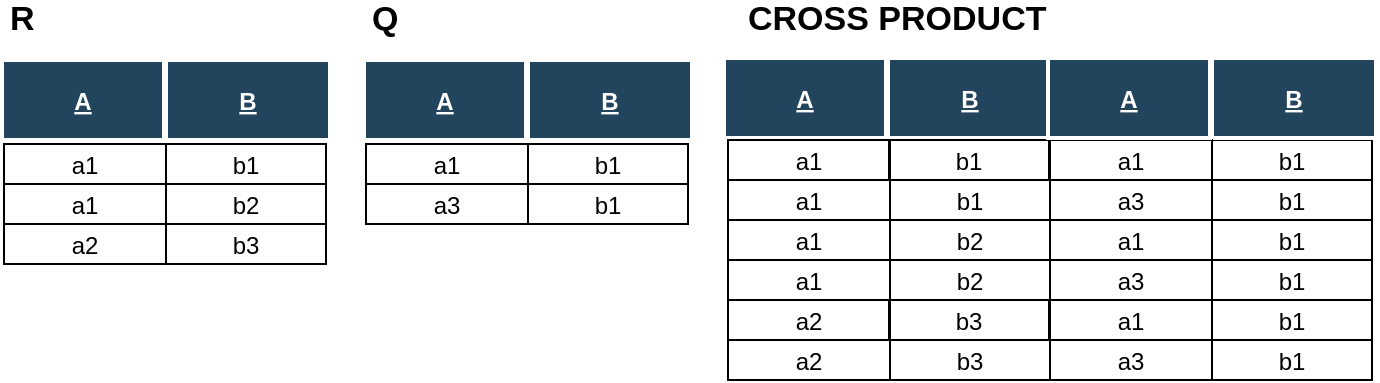 <mxfile version="12.2.2" type="device" pages="1"><diagram name="Page-1" id="8378b5f6-a2b2-b727-a746-972ab9d02e00"><mxGraphModel dx="932" dy="597" grid="1" gridSize="10" guides="1" tooltips="1" connect="0" arrows="1" fold="1" page="1" pageScale="1.5" pageWidth="1169" pageHeight="827" background="#ffffff" math="0" shadow="0"><root><mxCell id="0"/><mxCell id="1" parent="0"/><mxCell id="mhiVVHJ8IdxQYgoJ9508-144" value="b1" style="fillColor=none;" parent="1" vertex="1"><mxGeometry x="131.0" y="102" width="80" height="20" as="geometry"/></mxCell><mxCell id="mhiVVHJ8IdxQYgoJ9508-148" value="B" style="fillColor=#23445D;strokeColor=#FFFFFF;strokeWidth=2;fontColor=#FFFFFF;fontStyle=5" parent="1" vertex="1"><mxGeometry x="131" y="60" width="82" height="40" as="geometry"/></mxCell><mxCell id="mhiVVHJ8IdxQYgoJ9508-158" value="R" style="text;html=1;strokeColor=none;fillColor=none;align=left;verticalAlign=middle;whiteSpace=wrap;rounded=0;strokeWidth=3;fontStyle=1;fontSize=17;" parent="1" vertex="1"><mxGeometry x="50.5" y="30" width="40" height="20" as="geometry"/></mxCell><mxCell id="0Bqzr0rob_NZP33wimhm-7" value="a1" style="fillColor=none;" parent="1" vertex="1"><mxGeometry x="50" y="102" width="81" height="20" as="geometry"/></mxCell><mxCell id="0Bqzr0rob_NZP33wimhm-10" value="A" style="fillColor=#23445D;strokeColor=#FFFFFF;strokeWidth=2;fontColor=#FFFFFF;fontStyle=5" parent="1" vertex="1"><mxGeometry x="49" y="60" width="81" height="40" as="geometry"/></mxCell><mxCell id="sYH8j3gQfhUkE0VLF_9S-2" value="b2" style="fillColor=none;" parent="1" vertex="1"><mxGeometry x="131.0" y="122" width="80" height="20" as="geometry"/></mxCell><mxCell id="sYH8j3gQfhUkE0VLF_9S-3" value="a1" style="fillColor=none;" parent="1" vertex="1"><mxGeometry x="50" y="122" width="81" height="20" as="geometry"/></mxCell><mxCell id="sYH8j3gQfhUkE0VLF_9S-4" value="b3" style="fillColor=none;" parent="1" vertex="1"><mxGeometry x="131" y="142" width="80" height="20" as="geometry"/></mxCell><mxCell id="sYH8j3gQfhUkE0VLF_9S-5" value="a2" style="fillColor=none;" parent="1" vertex="1"><mxGeometry x="50" y="142" width="81" height="20" as="geometry"/></mxCell><mxCell id="sYH8j3gQfhUkE0VLF_9S-6" value="b1" style="fillColor=none;" parent="1" vertex="1"><mxGeometry x="312.0" y="102" width="80" height="20" as="geometry"/></mxCell><mxCell id="sYH8j3gQfhUkE0VLF_9S-7" value="B" style="fillColor=#23445D;strokeColor=#FFFFFF;strokeWidth=2;fontColor=#FFFFFF;fontStyle=5" parent="1" vertex="1"><mxGeometry x="312" y="60" width="82" height="40" as="geometry"/></mxCell><mxCell id="sYH8j3gQfhUkE0VLF_9S-8" value="Q" style="text;html=1;strokeColor=none;fillColor=none;align=left;verticalAlign=middle;whiteSpace=wrap;rounded=0;strokeWidth=3;fontStyle=1;fontSize=17;" parent="1" vertex="1"><mxGeometry x="231.5" y="30" width="40" height="20" as="geometry"/></mxCell><mxCell id="sYH8j3gQfhUkE0VLF_9S-9" value="a1" style="fillColor=none;" parent="1" vertex="1"><mxGeometry x="231" y="102" width="81" height="20" as="geometry"/></mxCell><mxCell id="sYH8j3gQfhUkE0VLF_9S-10" value="A" style="fillColor=#23445D;strokeColor=#FFFFFF;strokeWidth=2;fontColor=#FFFFFF;fontStyle=5" parent="1" vertex="1"><mxGeometry x="230" y="60" width="81" height="40" as="geometry"/></mxCell><mxCell id="sYH8j3gQfhUkE0VLF_9S-11" value="b1" style="fillColor=none;" parent="1" vertex="1"><mxGeometry x="312.0" y="122" width="80" height="20" as="geometry"/></mxCell><mxCell id="sYH8j3gQfhUkE0VLF_9S-12" value="a3" style="fillColor=none;" parent="1" vertex="1"><mxGeometry x="231" y="122" width="81" height="20" as="geometry"/></mxCell><mxCell id="sYH8j3gQfhUkE0VLF_9S-16" value="B" style="fillColor=#23445D;strokeColor=#FFFFFF;strokeWidth=2;fontColor=#FFFFFF;fontStyle=5" parent="1" vertex="1"><mxGeometry x="492" y="59" width="82" height="40" as="geometry"/></mxCell><mxCell id="sYH8j3gQfhUkE0VLF_9S-17" value="CROSS PRODUCT" style="text;html=1;strokeColor=none;fillColor=none;align=left;verticalAlign=middle;whiteSpace=wrap;rounded=0;strokeWidth=3;fontStyle=1;fontSize=17;" parent="1" vertex="1"><mxGeometry x="420" y="30" width="170" height="20" as="geometry"/></mxCell><mxCell id="sYH8j3gQfhUkE0VLF_9S-19" value="A" style="fillColor=#23445D;strokeColor=#FFFFFF;strokeWidth=2;fontColor=#FFFFFF;fontStyle=5" parent="1" vertex="1"><mxGeometry x="410" y="59" width="81" height="40" as="geometry"/></mxCell><mxCell id="sYH8j3gQfhUkE0VLF_9S-24" value="b1" style="fillColor=none;" parent="1" vertex="1"><mxGeometry x="492.5" y="100" width="80" height="20" as="geometry"/></mxCell><mxCell id="sYH8j3gQfhUkE0VLF_9S-25" value="a1" style="fillColor=none;" parent="1" vertex="1"><mxGeometry x="412" y="100" width="81" height="20" as="geometry"/></mxCell><mxCell id="wG9qMCdJiCTMgsrH0fH0-1" value="b1" style="fillColor=none;" vertex="1" parent="1"><mxGeometry x="654.0" y="100" width="80" height="20" as="geometry"/></mxCell><mxCell id="wG9qMCdJiCTMgsrH0fH0-2" value="B" style="fillColor=#23445D;strokeColor=#FFFFFF;strokeWidth=2;fontColor=#FFFFFF;fontStyle=5" vertex="1" parent="1"><mxGeometry x="654" y="59" width="82" height="40" as="geometry"/></mxCell><mxCell id="wG9qMCdJiCTMgsrH0fH0-3" value="a1" style="fillColor=none;" vertex="1" parent="1"><mxGeometry x="573" y="100" width="81" height="20" as="geometry"/></mxCell><mxCell id="wG9qMCdJiCTMgsrH0fH0-4" value="A" style="fillColor=#23445D;strokeColor=#FFFFFF;strokeWidth=2;fontColor=#FFFFFF;fontStyle=5" vertex="1" parent="1"><mxGeometry x="572" y="59" width="81" height="40" as="geometry"/></mxCell><mxCell id="wG9qMCdJiCTMgsrH0fH0-5" value="b1" style="fillColor=none;" vertex="1" parent="1"><mxGeometry x="654.0" y="120" width="80" height="20" as="geometry"/></mxCell><mxCell id="wG9qMCdJiCTMgsrH0fH0-6" value="a3" style="fillColor=none;" vertex="1" parent="1"><mxGeometry x="573" y="120" width="81" height="20" as="geometry"/></mxCell><mxCell id="wG9qMCdJiCTMgsrH0fH0-7" value="b1" style="fillColor=none;" vertex="1" parent="1"><mxGeometry x="493.0" y="120" width="80" height="20" as="geometry"/></mxCell><mxCell id="wG9qMCdJiCTMgsrH0fH0-8" value="a1" style="fillColor=none;" vertex="1" parent="1"><mxGeometry x="412" y="120" width="81" height="20" as="geometry"/></mxCell><mxCell id="wG9qMCdJiCTMgsrH0fH0-9" value="b2" style="fillColor=none;" vertex="1" parent="1"><mxGeometry x="493.0" y="140" width="80" height="20" as="geometry"/></mxCell><mxCell id="wG9qMCdJiCTMgsrH0fH0-10" value="a1" style="fillColor=none;" vertex="1" parent="1"><mxGeometry x="412" y="140" width="81" height="20" as="geometry"/></mxCell><mxCell id="wG9qMCdJiCTMgsrH0fH0-11" value="b2" style="fillColor=none;" vertex="1" parent="1"><mxGeometry x="493" y="160" width="80" height="20" as="geometry"/></mxCell><mxCell id="wG9qMCdJiCTMgsrH0fH0-12" value="a1" style="fillColor=none;" vertex="1" parent="1"><mxGeometry x="412" y="160" width="81" height="20" as="geometry"/></mxCell><mxCell id="wG9qMCdJiCTMgsrH0fH0-13" value="b1" style="fillColor=none;" vertex="1" parent="1"><mxGeometry x="654.0" y="140" width="80" height="20" as="geometry"/></mxCell><mxCell id="wG9qMCdJiCTMgsrH0fH0-14" value="a1" style="fillColor=none;" vertex="1" parent="1"><mxGeometry x="573" y="140" width="81" height="20" as="geometry"/></mxCell><mxCell id="wG9qMCdJiCTMgsrH0fH0-15" value="b1" style="fillColor=none;" vertex="1" parent="1"><mxGeometry x="654.0" y="160" width="80" height="20" as="geometry"/></mxCell><mxCell id="wG9qMCdJiCTMgsrH0fH0-16" value="a3" style="fillColor=none;" vertex="1" parent="1"><mxGeometry x="573" y="160" width="81" height="20" as="geometry"/></mxCell><mxCell id="wG9qMCdJiCTMgsrH0fH0-17" value="b3" style="fillColor=none;" vertex="1" parent="1"><mxGeometry x="492.5" y="180" width="80" height="20" as="geometry"/></mxCell><mxCell id="wG9qMCdJiCTMgsrH0fH0-18" value="a2" style="fillColor=none;" vertex="1" parent="1"><mxGeometry x="412" y="180" width="81" height="20" as="geometry"/></mxCell><mxCell id="wG9qMCdJiCTMgsrH0fH0-19" value="b1" style="fillColor=none;" vertex="1" parent="1"><mxGeometry x="654.0" y="180" width="80" height="20" as="geometry"/></mxCell><mxCell id="wG9qMCdJiCTMgsrH0fH0-20" value="a1" style="fillColor=none;" vertex="1" parent="1"><mxGeometry x="573" y="180" width="81" height="20" as="geometry"/></mxCell><mxCell id="wG9qMCdJiCTMgsrH0fH0-21" value="b1" style="fillColor=none;" vertex="1" parent="1"><mxGeometry x="654.0" y="200" width="80" height="20" as="geometry"/></mxCell><mxCell id="wG9qMCdJiCTMgsrH0fH0-22" value="a3" style="fillColor=none;" vertex="1" parent="1"><mxGeometry x="573" y="200" width="81" height="20" as="geometry"/></mxCell><mxCell id="wG9qMCdJiCTMgsrH0fH0-23" value="b3" style="fillColor=none;" vertex="1" parent="1"><mxGeometry x="493.0" y="200" width="80" height="20" as="geometry"/></mxCell><mxCell id="wG9qMCdJiCTMgsrH0fH0-24" value="a2" style="fillColor=none;" vertex="1" parent="1"><mxGeometry x="412" y="200" width="81" height="20" as="geometry"/></mxCell></root></mxGraphModel></diagram></mxfile>